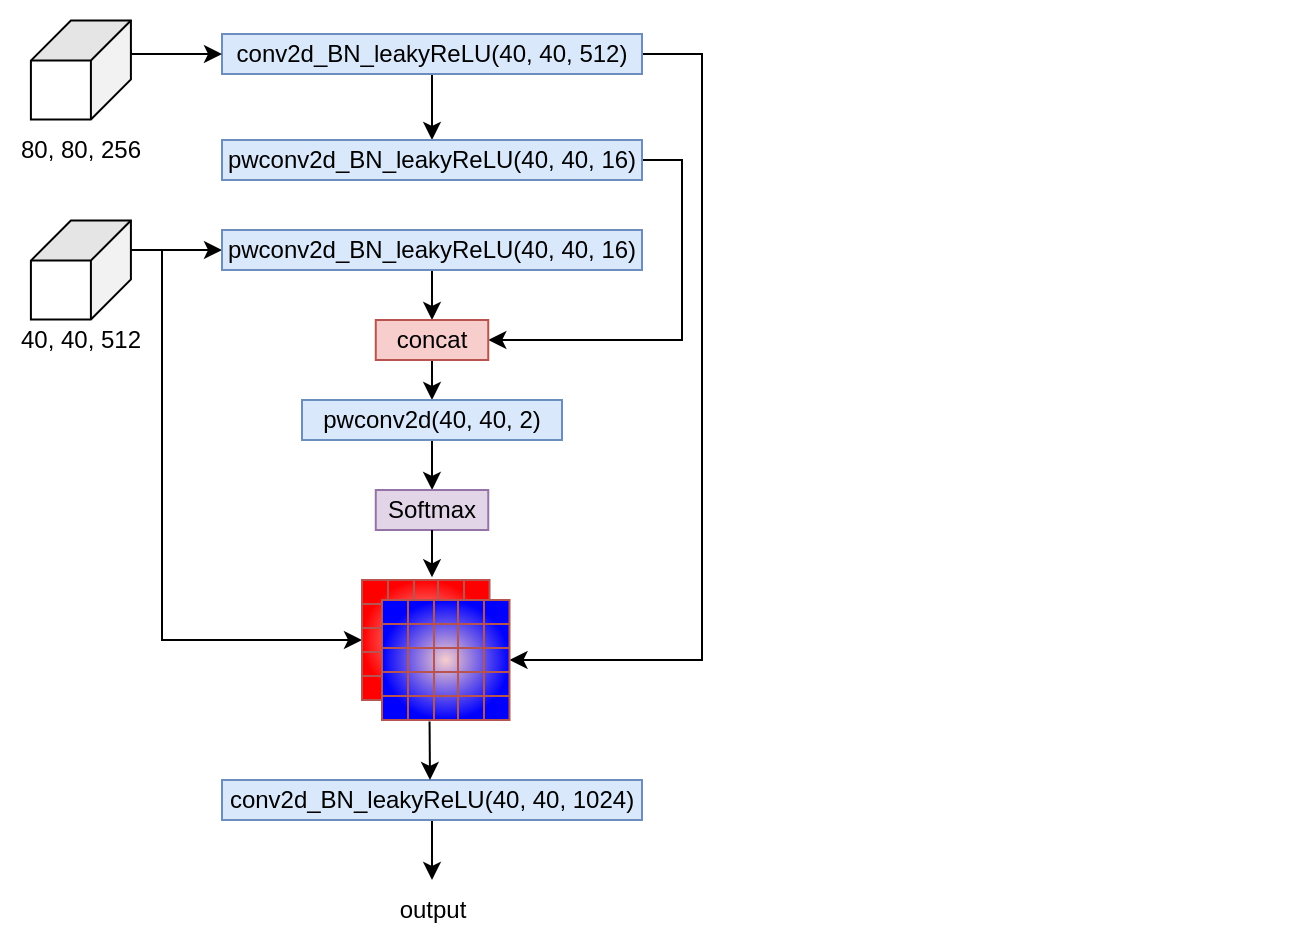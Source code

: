 <mxfile version="22.1.11" type="github">
  <diagram name="第 1 页" id="hDoahNwqy_S9Exu6cREB">
    <mxGraphModel dx="1670" dy="933" grid="1" gridSize="10" guides="1" tooltips="1" connect="1" arrows="1" fold="1" page="1" pageScale="1" pageWidth="827" pageHeight="1169" math="0" shadow="0">
      <root>
        <mxCell id="0" />
        <mxCell id="1" parent="0" />
        <mxCell id="ioGgBvObvTV-smioKkR5-23" value="" style="edgeStyle=orthogonalEdgeStyle;rounded=0;orthogonalLoop=1;jettySize=auto;html=1;" edge="1" parent="1" source="ioGgBvObvTV-smioKkR5-3" target="ioGgBvObvTV-smioKkR5-22">
          <mxGeometry relative="1" as="geometry" />
        </mxCell>
        <mxCell id="ioGgBvObvTV-smioKkR5-223" style="edgeStyle=orthogonalEdgeStyle;rounded=0;orthogonalLoop=1;jettySize=auto;html=1;exitX=1;exitY=0.5;exitDx=0;exitDy=0;entryX=1;entryY=0.5;entryDx=0;entryDy=0;" edge="1" parent="1" source="ioGgBvObvTV-smioKkR5-3" target="ioGgBvObvTV-smioKkR5-66">
          <mxGeometry relative="1" as="geometry">
            <Array as="points">
              <mxPoint x="450" y="367" />
              <mxPoint x="450" y="670" />
            </Array>
          </mxGeometry>
        </mxCell>
        <mxCell id="ioGgBvObvTV-smioKkR5-3" value="conv2d_BN_leakyReLU(40, 40, 512)" style="rounded=0;whiteSpace=wrap;html=1;fillColor=#dae8fc;strokeColor=#6c8ebf;" vertex="1" parent="1">
          <mxGeometry x="210" y="357" width="210" height="20" as="geometry" />
        </mxCell>
        <mxCell id="ioGgBvObvTV-smioKkR5-224" style="edgeStyle=orthogonalEdgeStyle;rounded=0;orthogonalLoop=1;jettySize=auto;html=1;exitX=0;exitY=0;exitDx=14.725;exitDy=0;exitPerimeter=0;entryX=0;entryY=0.5;entryDx=0;entryDy=0;" edge="1" parent="1" source="ioGgBvObvTV-smioKkR5-12" target="ioGgBvObvTV-smioKkR5-3">
          <mxGeometry relative="1" as="geometry">
            <Array as="points">
              <mxPoint x="165" y="367" />
            </Array>
          </mxGeometry>
        </mxCell>
        <mxCell id="ioGgBvObvTV-smioKkR5-12" value="" style="shape=cube;whiteSpace=wrap;html=1;boundedLbl=1;backgroundOutline=1;darkOpacity=0.05;darkOpacity2=0.1;size=20;rotation=90;" vertex="1" parent="1">
          <mxGeometry x="114.73" y="350" width="49.45" height="50" as="geometry" />
        </mxCell>
        <mxCell id="ioGgBvObvTV-smioKkR5-217" style="edgeStyle=orthogonalEdgeStyle;rounded=0;orthogonalLoop=1;jettySize=auto;html=1;exitX=0;exitY=0;exitDx=14.725;exitDy=0;exitPerimeter=0;entryX=0;entryY=0.5;entryDx=0;entryDy=0;" edge="1" parent="1" source="ioGgBvObvTV-smioKkR5-13" target="ioGgBvObvTV-smioKkR5-20">
          <mxGeometry relative="1" as="geometry" />
        </mxCell>
        <mxCell id="ioGgBvObvTV-smioKkR5-220" style="edgeStyle=orthogonalEdgeStyle;rounded=0;orthogonalLoop=1;jettySize=auto;html=1;exitX=0;exitY=0;exitDx=14.725;exitDy=0;exitPerimeter=0;entryX=0;entryY=0.5;entryDx=0;entryDy=0;" edge="1" parent="1" source="ioGgBvObvTV-smioKkR5-13" target="ioGgBvObvTV-smioKkR5-138">
          <mxGeometry relative="1" as="geometry">
            <Array as="points">
              <mxPoint x="180" y="465" />
              <mxPoint x="180" y="660" />
            </Array>
          </mxGeometry>
        </mxCell>
        <mxCell id="ioGgBvObvTV-smioKkR5-13" value="" style="shape=cube;whiteSpace=wrap;html=1;boundedLbl=1;backgroundOutline=1;darkOpacity=0.05;darkOpacity2=0.1;size=20;rotation=90;" vertex="1" parent="1">
          <mxGeometry x="114.73" y="450" width="49.45" height="50" as="geometry" />
        </mxCell>
        <mxCell id="ioGgBvObvTV-smioKkR5-16" value="80, 80, 256" style="text;html=1;align=center;verticalAlign=middle;resizable=0;points=[];autosize=1;strokeColor=none;fillColor=none;" vertex="1" parent="1">
          <mxGeometry x="99.46" y="400" width="80" height="30" as="geometry" />
        </mxCell>
        <mxCell id="ioGgBvObvTV-smioKkR5-17" value="40, 40, 512" style="text;html=1;align=center;verticalAlign=middle;resizable=0;points=[];autosize=1;strokeColor=none;fillColor=none;" vertex="1" parent="1">
          <mxGeometry x="99.46" y="495" width="80" height="30" as="geometry" />
        </mxCell>
        <mxCell id="ioGgBvObvTV-smioKkR5-208" style="edgeStyle=orthogonalEdgeStyle;rounded=0;orthogonalLoop=1;jettySize=auto;html=1;exitX=0.5;exitY=1;exitDx=0;exitDy=0;entryX=0.5;entryY=0;entryDx=0;entryDy=0;" edge="1" parent="1" source="ioGgBvObvTV-smioKkR5-20" target="ioGgBvObvTV-smioKkR5-24">
          <mxGeometry relative="1" as="geometry" />
        </mxCell>
        <mxCell id="ioGgBvObvTV-smioKkR5-20" value="pwconv2d_BN_leakyReLU(40, 40, 16)" style="rounded=0;whiteSpace=wrap;html=1;fillColor=#dae8fc;strokeColor=#6c8ebf;" vertex="1" parent="1">
          <mxGeometry x="210" y="455" width="210" height="20" as="geometry" />
        </mxCell>
        <mxCell id="ioGgBvObvTV-smioKkR5-218" style="edgeStyle=orthogonalEdgeStyle;rounded=0;orthogonalLoop=1;jettySize=auto;html=1;exitX=1;exitY=0.5;exitDx=0;exitDy=0;entryX=1;entryY=0.5;entryDx=0;entryDy=0;" edge="1" parent="1" source="ioGgBvObvTV-smioKkR5-22" target="ioGgBvObvTV-smioKkR5-24">
          <mxGeometry relative="1" as="geometry" />
        </mxCell>
        <mxCell id="ioGgBvObvTV-smioKkR5-22" value="pwconv2d_BN_leakyReLU(40, 40, 16)" style="rounded=0;whiteSpace=wrap;html=1;fillColor=#dae8fc;strokeColor=#6c8ebf;" vertex="1" parent="1">
          <mxGeometry x="210" y="410" width="210" height="20" as="geometry" />
        </mxCell>
        <mxCell id="ioGgBvObvTV-smioKkR5-209" style="edgeStyle=orthogonalEdgeStyle;rounded=0;orthogonalLoop=1;jettySize=auto;html=1;exitX=0.5;exitY=1;exitDx=0;exitDy=0;entryX=0.5;entryY=0;entryDx=0;entryDy=0;" edge="1" parent="1" source="ioGgBvObvTV-smioKkR5-24" target="ioGgBvObvTV-smioKkR5-27">
          <mxGeometry relative="1" as="geometry" />
        </mxCell>
        <mxCell id="ioGgBvObvTV-smioKkR5-24" value="concat" style="rounded=0;whiteSpace=wrap;html=1;fillColor=#f8cecc;strokeColor=#b85450;" vertex="1" parent="1">
          <mxGeometry x="286.88" y="500" width="56.25" height="20" as="geometry" />
        </mxCell>
        <mxCell id="ioGgBvObvTV-smioKkR5-211" value="" style="edgeStyle=orthogonalEdgeStyle;rounded=0;orthogonalLoop=1;jettySize=auto;html=1;" edge="1" parent="1" source="ioGgBvObvTV-smioKkR5-27" target="ioGgBvObvTV-smioKkR5-204">
          <mxGeometry relative="1" as="geometry" />
        </mxCell>
        <mxCell id="ioGgBvObvTV-smioKkR5-27" value="pwconv2d(40, 40, 2)" style="rounded=0;whiteSpace=wrap;html=1;fillColor=#dae8fc;strokeColor=#6c8ebf;" vertex="1" parent="1">
          <mxGeometry x="250" y="540" width="130" height="20" as="geometry" />
        </mxCell>
        <mxCell id="ioGgBvObvTV-smioKkR5-189" value="" style="group" vertex="1" connectable="0" parent="1">
          <mxGeometry x="670" y="340" width="73.75" height="70" as="geometry" />
        </mxCell>
        <mxCell id="ioGgBvObvTV-smioKkR5-125" value="" style="shape=table;startSize=0;container=1;collapsible=0;childLayout=tableLayout;fillColor=#f8cecc;gradientColor=#FF0000;strokeColor=#b85450;gradientDirection=radial;" vertex="1" parent="ioGgBvObvTV-smioKkR5-189">
          <mxGeometry x="-390" y="290" width="63.75" height="60" as="geometry" />
        </mxCell>
        <mxCell id="ioGgBvObvTV-smioKkR5-126" value="" style="shape=tableRow;horizontal=0;startSize=0;swimlaneHead=0;swimlaneBody=0;strokeColor=inherit;top=0;left=0;bottom=0;right=0;collapsible=0;dropTarget=0;fillColor=none;points=[[0,0.5],[1,0.5]];portConstraint=eastwest;" vertex="1" parent="ioGgBvObvTV-smioKkR5-125">
          <mxGeometry width="63.75" height="12" as="geometry" />
        </mxCell>
        <mxCell id="ioGgBvObvTV-smioKkR5-127" value="" style="shape=partialRectangle;html=1;whiteSpace=wrap;connectable=0;strokeColor=inherit;overflow=hidden;fillColor=none;top=0;left=0;bottom=0;right=0;pointerEvents=1;opacity=50;" vertex="1" parent="ioGgBvObvTV-smioKkR5-126">
          <mxGeometry width="13" height="12" as="geometry">
            <mxRectangle width="13" height="12" as="alternateBounds" />
          </mxGeometry>
        </mxCell>
        <mxCell id="ioGgBvObvTV-smioKkR5-128" value="" style="shape=partialRectangle;html=1;whiteSpace=wrap;connectable=0;strokeColor=inherit;overflow=hidden;fillColor=none;top=0;left=0;bottom=0;right=0;pointerEvents=1;" vertex="1" parent="ioGgBvObvTV-smioKkR5-126">
          <mxGeometry x="13" width="13" height="12" as="geometry">
            <mxRectangle width="13" height="12" as="alternateBounds" />
          </mxGeometry>
        </mxCell>
        <mxCell id="ioGgBvObvTV-smioKkR5-129" value="" style="shape=partialRectangle;html=1;whiteSpace=wrap;connectable=0;strokeColor=inherit;overflow=hidden;fillColor=none;top=0;left=0;bottom=0;right=0;pointerEvents=1;" vertex="1" parent="ioGgBvObvTV-smioKkR5-126">
          <mxGeometry x="26" width="12" height="12" as="geometry">
            <mxRectangle width="12" height="12" as="alternateBounds" />
          </mxGeometry>
        </mxCell>
        <mxCell id="ioGgBvObvTV-smioKkR5-130" value="" style="shape=partialRectangle;html=1;whiteSpace=wrap;connectable=0;strokeColor=inherit;overflow=hidden;fillColor=none;top=0;left=0;bottom=0;right=0;pointerEvents=1;" vertex="1" parent="ioGgBvObvTV-smioKkR5-126">
          <mxGeometry x="38" width="13" height="12" as="geometry">
            <mxRectangle width="13" height="12" as="alternateBounds" />
          </mxGeometry>
        </mxCell>
        <mxCell id="ioGgBvObvTV-smioKkR5-131" value="" style="shape=partialRectangle;html=1;whiteSpace=wrap;connectable=0;strokeColor=inherit;overflow=hidden;fillColor=none;top=0;left=0;bottom=0;right=0;pointerEvents=1;" vertex="1" parent="ioGgBvObvTV-smioKkR5-126">
          <mxGeometry x="51" width="13" height="12" as="geometry">
            <mxRectangle width="13" height="12" as="alternateBounds" />
          </mxGeometry>
        </mxCell>
        <mxCell id="ioGgBvObvTV-smioKkR5-132" value="" style="shape=tableRow;horizontal=0;startSize=0;swimlaneHead=0;swimlaneBody=0;strokeColor=inherit;top=0;left=0;bottom=0;right=0;collapsible=0;dropTarget=0;fillColor=none;points=[[0,0.5],[1,0.5]];portConstraint=eastwest;" vertex="1" parent="ioGgBvObvTV-smioKkR5-125">
          <mxGeometry y="12" width="63.75" height="12" as="geometry" />
        </mxCell>
        <mxCell id="ioGgBvObvTV-smioKkR5-133" value="" style="shape=partialRectangle;html=1;whiteSpace=wrap;connectable=0;strokeColor=inherit;overflow=hidden;fillColor=none;top=0;left=0;bottom=0;right=0;pointerEvents=1;" vertex="1" parent="ioGgBvObvTV-smioKkR5-132">
          <mxGeometry width="13" height="12" as="geometry">
            <mxRectangle width="13" height="12" as="alternateBounds" />
          </mxGeometry>
        </mxCell>
        <mxCell id="ioGgBvObvTV-smioKkR5-134" value="" style="shape=partialRectangle;html=1;whiteSpace=wrap;connectable=0;strokeColor=inherit;overflow=hidden;fillColor=none;top=0;left=0;bottom=0;right=0;pointerEvents=1;" vertex="1" parent="ioGgBvObvTV-smioKkR5-132">
          <mxGeometry x="13" width="13" height="12" as="geometry">
            <mxRectangle width="13" height="12" as="alternateBounds" />
          </mxGeometry>
        </mxCell>
        <mxCell id="ioGgBvObvTV-smioKkR5-135" value="" style="shape=partialRectangle;html=1;whiteSpace=wrap;connectable=0;strokeColor=inherit;overflow=hidden;fillColor=none;top=0;left=0;bottom=0;right=0;pointerEvents=1;" vertex="1" parent="ioGgBvObvTV-smioKkR5-132">
          <mxGeometry x="26" width="12" height="12" as="geometry">
            <mxRectangle width="12" height="12" as="alternateBounds" />
          </mxGeometry>
        </mxCell>
        <mxCell id="ioGgBvObvTV-smioKkR5-136" value="" style="shape=partialRectangle;html=1;whiteSpace=wrap;connectable=0;strokeColor=inherit;overflow=hidden;fillColor=none;top=0;left=0;bottom=0;right=0;pointerEvents=1;" vertex="1" parent="ioGgBvObvTV-smioKkR5-132">
          <mxGeometry x="38" width="13" height="12" as="geometry">
            <mxRectangle width="13" height="12" as="alternateBounds" />
          </mxGeometry>
        </mxCell>
        <mxCell id="ioGgBvObvTV-smioKkR5-137" value="" style="shape=partialRectangle;html=1;whiteSpace=wrap;connectable=0;strokeColor=inherit;overflow=hidden;fillColor=none;top=0;left=0;bottom=0;right=0;pointerEvents=1;" vertex="1" parent="ioGgBvObvTV-smioKkR5-132">
          <mxGeometry x="51" width="13" height="12" as="geometry">
            <mxRectangle width="13" height="12" as="alternateBounds" />
          </mxGeometry>
        </mxCell>
        <mxCell id="ioGgBvObvTV-smioKkR5-138" value="" style="shape=tableRow;horizontal=0;startSize=0;swimlaneHead=0;swimlaneBody=0;strokeColor=inherit;top=0;left=0;bottom=0;right=0;collapsible=0;dropTarget=0;fillColor=none;points=[[0,0.5],[1,0.5]];portConstraint=eastwest;" vertex="1" parent="ioGgBvObvTV-smioKkR5-125">
          <mxGeometry y="24" width="63.75" height="12" as="geometry" />
        </mxCell>
        <mxCell id="ioGgBvObvTV-smioKkR5-139" value="" style="shape=partialRectangle;html=1;whiteSpace=wrap;connectable=0;strokeColor=inherit;overflow=hidden;fillColor=none;top=0;left=0;bottom=0;right=0;pointerEvents=1;" vertex="1" parent="ioGgBvObvTV-smioKkR5-138">
          <mxGeometry width="13" height="12" as="geometry">
            <mxRectangle width="13" height="12" as="alternateBounds" />
          </mxGeometry>
        </mxCell>
        <mxCell id="ioGgBvObvTV-smioKkR5-140" value="" style="shape=partialRectangle;html=1;whiteSpace=wrap;connectable=0;strokeColor=inherit;overflow=hidden;fillColor=none;top=0;left=0;bottom=0;right=0;pointerEvents=1;" vertex="1" parent="ioGgBvObvTV-smioKkR5-138">
          <mxGeometry x="13" width="13" height="12" as="geometry">
            <mxRectangle width="13" height="12" as="alternateBounds" />
          </mxGeometry>
        </mxCell>
        <mxCell id="ioGgBvObvTV-smioKkR5-141" value="" style="shape=partialRectangle;html=1;whiteSpace=wrap;connectable=0;strokeColor=inherit;overflow=hidden;fillColor=none;top=0;left=0;bottom=0;right=0;pointerEvents=1;" vertex="1" parent="ioGgBvObvTV-smioKkR5-138">
          <mxGeometry x="26" width="12" height="12" as="geometry">
            <mxRectangle width="12" height="12" as="alternateBounds" />
          </mxGeometry>
        </mxCell>
        <mxCell id="ioGgBvObvTV-smioKkR5-142" value="" style="shape=partialRectangle;html=1;whiteSpace=wrap;connectable=0;strokeColor=inherit;overflow=hidden;fillColor=none;top=0;left=0;bottom=0;right=0;pointerEvents=1;" vertex="1" parent="ioGgBvObvTV-smioKkR5-138">
          <mxGeometry x="38" width="13" height="12" as="geometry">
            <mxRectangle width="13" height="12" as="alternateBounds" />
          </mxGeometry>
        </mxCell>
        <mxCell id="ioGgBvObvTV-smioKkR5-143" value="" style="shape=partialRectangle;html=1;whiteSpace=wrap;connectable=0;strokeColor=inherit;overflow=hidden;fillColor=none;top=0;left=0;bottom=0;right=0;pointerEvents=1;" vertex="1" parent="ioGgBvObvTV-smioKkR5-138">
          <mxGeometry x="51" width="13" height="12" as="geometry">
            <mxRectangle width="13" height="12" as="alternateBounds" />
          </mxGeometry>
        </mxCell>
        <mxCell id="ioGgBvObvTV-smioKkR5-144" value="" style="shape=tableRow;horizontal=0;startSize=0;swimlaneHead=0;swimlaneBody=0;strokeColor=inherit;top=0;left=0;bottom=0;right=0;collapsible=0;dropTarget=0;fillColor=none;points=[[0,0.5],[1,0.5]];portConstraint=eastwest;" vertex="1" parent="ioGgBvObvTV-smioKkR5-125">
          <mxGeometry y="36" width="63.75" height="12" as="geometry" />
        </mxCell>
        <mxCell id="ioGgBvObvTV-smioKkR5-145" value="" style="shape=partialRectangle;html=1;whiteSpace=wrap;connectable=0;strokeColor=inherit;overflow=hidden;fillColor=none;top=0;left=0;bottom=0;right=0;pointerEvents=1;" vertex="1" parent="ioGgBvObvTV-smioKkR5-144">
          <mxGeometry width="13" height="12" as="geometry">
            <mxRectangle width="13" height="12" as="alternateBounds" />
          </mxGeometry>
        </mxCell>
        <mxCell id="ioGgBvObvTV-smioKkR5-146" value="" style="shape=partialRectangle;html=1;whiteSpace=wrap;connectable=0;strokeColor=inherit;overflow=hidden;fillColor=none;top=0;left=0;bottom=0;right=0;pointerEvents=1;" vertex="1" parent="ioGgBvObvTV-smioKkR5-144">
          <mxGeometry x="13" width="13" height="12" as="geometry">
            <mxRectangle width="13" height="12" as="alternateBounds" />
          </mxGeometry>
        </mxCell>
        <mxCell id="ioGgBvObvTV-smioKkR5-147" value="" style="shape=partialRectangle;html=1;whiteSpace=wrap;connectable=0;strokeColor=inherit;overflow=hidden;fillColor=none;top=0;left=0;bottom=0;right=0;pointerEvents=1;" vertex="1" parent="ioGgBvObvTV-smioKkR5-144">
          <mxGeometry x="26" width="12" height="12" as="geometry">
            <mxRectangle width="12" height="12" as="alternateBounds" />
          </mxGeometry>
        </mxCell>
        <mxCell id="ioGgBvObvTV-smioKkR5-148" value="" style="shape=partialRectangle;html=1;whiteSpace=wrap;connectable=0;strokeColor=inherit;overflow=hidden;fillColor=none;top=0;left=0;bottom=0;right=0;pointerEvents=1;" vertex="1" parent="ioGgBvObvTV-smioKkR5-144">
          <mxGeometry x="38" width="13" height="12" as="geometry">
            <mxRectangle width="13" height="12" as="alternateBounds" />
          </mxGeometry>
        </mxCell>
        <mxCell id="ioGgBvObvTV-smioKkR5-149" value="" style="shape=partialRectangle;html=1;whiteSpace=wrap;connectable=0;strokeColor=inherit;overflow=hidden;fillColor=none;top=0;left=0;bottom=0;right=0;pointerEvents=1;" vertex="1" parent="ioGgBvObvTV-smioKkR5-144">
          <mxGeometry x="51" width="13" height="12" as="geometry">
            <mxRectangle width="13" height="12" as="alternateBounds" />
          </mxGeometry>
        </mxCell>
        <mxCell id="ioGgBvObvTV-smioKkR5-150" value="" style="shape=tableRow;horizontal=0;startSize=0;swimlaneHead=0;swimlaneBody=0;strokeColor=inherit;top=0;left=0;bottom=0;right=0;collapsible=0;dropTarget=0;fillColor=none;points=[[0,0.5],[1,0.5]];portConstraint=eastwest;" vertex="1" parent="ioGgBvObvTV-smioKkR5-125">
          <mxGeometry y="48" width="63.75" height="12" as="geometry" />
        </mxCell>
        <mxCell id="ioGgBvObvTV-smioKkR5-151" value="" style="shape=partialRectangle;html=1;whiteSpace=wrap;connectable=0;strokeColor=inherit;overflow=hidden;fillColor=none;top=0;left=0;bottom=0;right=0;pointerEvents=1;" vertex="1" parent="ioGgBvObvTV-smioKkR5-150">
          <mxGeometry width="13" height="12" as="geometry">
            <mxRectangle width="13" height="12" as="alternateBounds" />
          </mxGeometry>
        </mxCell>
        <mxCell id="ioGgBvObvTV-smioKkR5-152" value="" style="shape=partialRectangle;html=1;whiteSpace=wrap;connectable=0;strokeColor=inherit;overflow=hidden;fillColor=none;top=0;left=0;bottom=0;right=0;pointerEvents=1;" vertex="1" parent="ioGgBvObvTV-smioKkR5-150">
          <mxGeometry x="13" width="13" height="12" as="geometry">
            <mxRectangle width="13" height="12" as="alternateBounds" />
          </mxGeometry>
        </mxCell>
        <mxCell id="ioGgBvObvTV-smioKkR5-153" value="" style="shape=partialRectangle;html=1;whiteSpace=wrap;connectable=0;strokeColor=inherit;overflow=hidden;fillColor=none;top=0;left=0;bottom=0;right=0;pointerEvents=1;" vertex="1" parent="ioGgBvObvTV-smioKkR5-150">
          <mxGeometry x="26" width="12" height="12" as="geometry">
            <mxRectangle width="12" height="12" as="alternateBounds" />
          </mxGeometry>
        </mxCell>
        <mxCell id="ioGgBvObvTV-smioKkR5-154" value="" style="shape=partialRectangle;html=1;whiteSpace=wrap;connectable=0;strokeColor=inherit;overflow=hidden;fillColor=none;top=0;left=0;bottom=0;right=0;pointerEvents=1;" vertex="1" parent="ioGgBvObvTV-smioKkR5-150">
          <mxGeometry x="38" width="13" height="12" as="geometry">
            <mxRectangle width="13" height="12" as="alternateBounds" />
          </mxGeometry>
        </mxCell>
        <mxCell id="ioGgBvObvTV-smioKkR5-155" value="" style="shape=partialRectangle;html=1;whiteSpace=wrap;connectable=0;strokeColor=inherit;overflow=hidden;fillColor=none;top=0;left=0;bottom=0;right=0;pointerEvents=1;" vertex="1" parent="ioGgBvObvTV-smioKkR5-150">
          <mxGeometry x="51" width="13" height="12" as="geometry">
            <mxRectangle width="13" height="12" as="alternateBounds" />
          </mxGeometry>
        </mxCell>
        <mxCell id="ioGgBvObvTV-smioKkR5-188" value="" style="group" vertex="1" connectable="0" parent="ioGgBvObvTV-smioKkR5-189">
          <mxGeometry x="-380" y="300" width="63.75" height="60" as="geometry" />
        </mxCell>
        <mxCell id="ioGgBvObvTV-smioKkR5-186" value="" style="whiteSpace=wrap;html=1;aspect=fixed;" vertex="1" parent="ioGgBvObvTV-smioKkR5-188">
          <mxGeometry width="60" height="60" as="geometry" />
        </mxCell>
        <mxCell id="ioGgBvObvTV-smioKkR5-53" value="" style="shape=table;startSize=0;container=1;collapsible=0;childLayout=tableLayout;fillColor=#f8cecc;gradientColor=#0000FF;strokeColor=#b85450;gradientDirection=radial;swimlaneFillColor=none;" vertex="1" parent="ioGgBvObvTV-smioKkR5-188">
          <mxGeometry width="63.75" height="60" as="geometry" />
        </mxCell>
        <mxCell id="ioGgBvObvTV-smioKkR5-54" value="" style="shape=tableRow;horizontal=0;startSize=0;swimlaneHead=0;swimlaneBody=0;strokeColor=inherit;top=0;left=0;bottom=0;right=0;collapsible=0;dropTarget=0;fillColor=none;points=[[0,0.5],[1,0.5]];portConstraint=eastwest;" vertex="1" parent="ioGgBvObvTV-smioKkR5-53">
          <mxGeometry width="63.75" height="12" as="geometry" />
        </mxCell>
        <mxCell id="ioGgBvObvTV-smioKkR5-55" value="" style="shape=partialRectangle;html=1;whiteSpace=wrap;connectable=0;strokeColor=inherit;overflow=hidden;fillColor=none;top=0;left=0;bottom=0;right=0;pointerEvents=1;" vertex="1" parent="ioGgBvObvTV-smioKkR5-54">
          <mxGeometry width="13" height="12" as="geometry">
            <mxRectangle width="13" height="12" as="alternateBounds" />
          </mxGeometry>
        </mxCell>
        <mxCell id="ioGgBvObvTV-smioKkR5-56" value="" style="shape=partialRectangle;html=1;whiteSpace=wrap;connectable=0;strokeColor=inherit;overflow=hidden;fillColor=none;top=0;left=0;bottom=0;right=0;pointerEvents=1;" vertex="1" parent="ioGgBvObvTV-smioKkR5-54">
          <mxGeometry x="13" width="13" height="12" as="geometry">
            <mxRectangle width="13" height="12" as="alternateBounds" />
          </mxGeometry>
        </mxCell>
        <mxCell id="ioGgBvObvTV-smioKkR5-57" value="" style="shape=partialRectangle;html=1;whiteSpace=wrap;connectable=0;strokeColor=inherit;overflow=hidden;fillColor=none;top=0;left=0;bottom=0;right=0;pointerEvents=1;" vertex="1" parent="ioGgBvObvTV-smioKkR5-54">
          <mxGeometry x="26" width="12" height="12" as="geometry">
            <mxRectangle width="12" height="12" as="alternateBounds" />
          </mxGeometry>
        </mxCell>
        <mxCell id="ioGgBvObvTV-smioKkR5-58" value="" style="shape=partialRectangle;html=1;whiteSpace=wrap;connectable=0;strokeColor=inherit;overflow=hidden;fillColor=none;top=0;left=0;bottom=0;right=0;pointerEvents=1;" vertex="1" parent="ioGgBvObvTV-smioKkR5-54">
          <mxGeometry x="38" width="13" height="12" as="geometry">
            <mxRectangle width="13" height="12" as="alternateBounds" />
          </mxGeometry>
        </mxCell>
        <mxCell id="ioGgBvObvTV-smioKkR5-59" value="" style="shape=partialRectangle;html=1;whiteSpace=wrap;connectable=0;strokeColor=inherit;overflow=hidden;fillColor=none;top=0;left=0;bottom=0;right=0;pointerEvents=1;" vertex="1" parent="ioGgBvObvTV-smioKkR5-54">
          <mxGeometry x="51" width="13" height="12" as="geometry">
            <mxRectangle width="13" height="12" as="alternateBounds" />
          </mxGeometry>
        </mxCell>
        <mxCell id="ioGgBvObvTV-smioKkR5-60" value="" style="shape=tableRow;horizontal=0;startSize=0;swimlaneHead=0;swimlaneBody=0;strokeColor=inherit;top=0;left=0;bottom=0;right=0;collapsible=0;dropTarget=0;fillColor=none;points=[[0,0.5],[1,0.5]];portConstraint=eastwest;" vertex="1" parent="ioGgBvObvTV-smioKkR5-53">
          <mxGeometry y="12" width="63.75" height="12" as="geometry" />
        </mxCell>
        <mxCell id="ioGgBvObvTV-smioKkR5-61" value="" style="shape=partialRectangle;html=1;whiteSpace=wrap;connectable=0;strokeColor=inherit;overflow=hidden;fillColor=none;top=0;left=0;bottom=0;right=0;pointerEvents=1;opacity=60;" vertex="1" parent="ioGgBvObvTV-smioKkR5-60">
          <mxGeometry width="13" height="12" as="geometry">
            <mxRectangle width="13" height="12" as="alternateBounds" />
          </mxGeometry>
        </mxCell>
        <mxCell id="ioGgBvObvTV-smioKkR5-62" value="" style="shape=partialRectangle;html=1;whiteSpace=wrap;connectable=0;strokeColor=inherit;overflow=hidden;fillColor=none;top=0;left=0;bottom=0;right=0;pointerEvents=1;" vertex="1" parent="ioGgBvObvTV-smioKkR5-60">
          <mxGeometry x="13" width="13" height="12" as="geometry">
            <mxRectangle width="13" height="12" as="alternateBounds" />
          </mxGeometry>
        </mxCell>
        <mxCell id="ioGgBvObvTV-smioKkR5-63" value="" style="shape=partialRectangle;html=1;whiteSpace=wrap;connectable=0;strokeColor=inherit;overflow=hidden;fillColor=none;top=0;left=0;bottom=0;right=0;pointerEvents=1;" vertex="1" parent="ioGgBvObvTV-smioKkR5-60">
          <mxGeometry x="26" width="12" height="12" as="geometry">
            <mxRectangle width="12" height="12" as="alternateBounds" />
          </mxGeometry>
        </mxCell>
        <mxCell id="ioGgBvObvTV-smioKkR5-64" value="" style="shape=partialRectangle;html=1;whiteSpace=wrap;connectable=0;strokeColor=inherit;overflow=hidden;fillColor=none;top=0;left=0;bottom=0;right=0;pointerEvents=1;" vertex="1" parent="ioGgBvObvTV-smioKkR5-60">
          <mxGeometry x="38" width="13" height="12" as="geometry">
            <mxRectangle width="13" height="12" as="alternateBounds" />
          </mxGeometry>
        </mxCell>
        <mxCell id="ioGgBvObvTV-smioKkR5-65" value="" style="shape=partialRectangle;html=1;whiteSpace=wrap;connectable=0;strokeColor=inherit;overflow=hidden;fillColor=none;top=0;left=0;bottom=0;right=0;pointerEvents=1;" vertex="1" parent="ioGgBvObvTV-smioKkR5-60">
          <mxGeometry x="51" width="13" height="12" as="geometry">
            <mxRectangle width="13" height="12" as="alternateBounds" />
          </mxGeometry>
        </mxCell>
        <mxCell id="ioGgBvObvTV-smioKkR5-66" value="" style="shape=tableRow;horizontal=0;startSize=0;swimlaneHead=0;swimlaneBody=0;strokeColor=inherit;top=0;left=0;bottom=0;right=0;collapsible=0;dropTarget=0;fillColor=none;points=[[0,0.5],[1,0.5]];portConstraint=eastwest;" vertex="1" parent="ioGgBvObvTV-smioKkR5-53">
          <mxGeometry y="24" width="63.75" height="12" as="geometry" />
        </mxCell>
        <mxCell id="ioGgBvObvTV-smioKkR5-67" value="" style="shape=partialRectangle;html=1;whiteSpace=wrap;connectable=0;strokeColor=inherit;overflow=hidden;fillColor=none;top=0;left=0;bottom=0;right=0;pointerEvents=1;" vertex="1" parent="ioGgBvObvTV-smioKkR5-66">
          <mxGeometry width="13" height="12" as="geometry">
            <mxRectangle width="13" height="12" as="alternateBounds" />
          </mxGeometry>
        </mxCell>
        <mxCell id="ioGgBvObvTV-smioKkR5-68" value="" style="shape=partialRectangle;html=1;whiteSpace=wrap;connectable=0;strokeColor=inherit;overflow=hidden;fillColor=none;top=0;left=0;bottom=0;right=0;pointerEvents=1;" vertex="1" parent="ioGgBvObvTV-smioKkR5-66">
          <mxGeometry x="13" width="13" height="12" as="geometry">
            <mxRectangle width="13" height="12" as="alternateBounds" />
          </mxGeometry>
        </mxCell>
        <mxCell id="ioGgBvObvTV-smioKkR5-69" value="" style="shape=partialRectangle;html=1;whiteSpace=wrap;connectable=0;strokeColor=inherit;overflow=hidden;fillColor=none;top=0;left=0;bottom=0;right=0;pointerEvents=1;" vertex="1" parent="ioGgBvObvTV-smioKkR5-66">
          <mxGeometry x="26" width="12" height="12" as="geometry">
            <mxRectangle width="12" height="12" as="alternateBounds" />
          </mxGeometry>
        </mxCell>
        <mxCell id="ioGgBvObvTV-smioKkR5-70" value="" style="shape=partialRectangle;html=1;whiteSpace=wrap;connectable=0;strokeColor=inherit;overflow=hidden;fillColor=none;top=0;left=0;bottom=0;right=0;pointerEvents=1;" vertex="1" parent="ioGgBvObvTV-smioKkR5-66">
          <mxGeometry x="38" width="13" height="12" as="geometry">
            <mxRectangle width="13" height="12" as="alternateBounds" />
          </mxGeometry>
        </mxCell>
        <mxCell id="ioGgBvObvTV-smioKkR5-71" value="" style="shape=partialRectangle;html=1;whiteSpace=wrap;connectable=0;strokeColor=inherit;overflow=hidden;fillColor=none;top=0;left=0;bottom=0;right=0;pointerEvents=1;" vertex="1" parent="ioGgBvObvTV-smioKkR5-66">
          <mxGeometry x="51" width="13" height="12" as="geometry">
            <mxRectangle width="13" height="12" as="alternateBounds" />
          </mxGeometry>
        </mxCell>
        <mxCell id="ioGgBvObvTV-smioKkR5-72" value="" style="shape=tableRow;horizontal=0;startSize=0;swimlaneHead=0;swimlaneBody=0;strokeColor=inherit;top=0;left=0;bottom=0;right=0;collapsible=0;dropTarget=0;fillColor=none;points=[[0,0.5],[1,0.5]];portConstraint=eastwest;" vertex="1" parent="ioGgBvObvTV-smioKkR5-53">
          <mxGeometry y="36" width="63.75" height="12" as="geometry" />
        </mxCell>
        <mxCell id="ioGgBvObvTV-smioKkR5-73" value="" style="shape=partialRectangle;html=1;whiteSpace=wrap;connectable=0;strokeColor=inherit;overflow=hidden;fillColor=none;top=0;left=0;bottom=0;right=0;pointerEvents=1;" vertex="1" parent="ioGgBvObvTV-smioKkR5-72">
          <mxGeometry width="13" height="12" as="geometry">
            <mxRectangle width="13" height="12" as="alternateBounds" />
          </mxGeometry>
        </mxCell>
        <mxCell id="ioGgBvObvTV-smioKkR5-74" value="" style="shape=partialRectangle;html=1;whiteSpace=wrap;connectable=0;strokeColor=inherit;overflow=hidden;fillColor=none;top=0;left=0;bottom=0;right=0;pointerEvents=1;" vertex="1" parent="ioGgBvObvTV-smioKkR5-72">
          <mxGeometry x="13" width="13" height="12" as="geometry">
            <mxRectangle width="13" height="12" as="alternateBounds" />
          </mxGeometry>
        </mxCell>
        <mxCell id="ioGgBvObvTV-smioKkR5-75" value="" style="shape=partialRectangle;html=1;whiteSpace=wrap;connectable=0;strokeColor=inherit;overflow=hidden;fillColor=none;top=0;left=0;bottom=0;right=0;pointerEvents=1;" vertex="1" parent="ioGgBvObvTV-smioKkR5-72">
          <mxGeometry x="26" width="12" height="12" as="geometry">
            <mxRectangle width="12" height="12" as="alternateBounds" />
          </mxGeometry>
        </mxCell>
        <mxCell id="ioGgBvObvTV-smioKkR5-76" value="" style="shape=partialRectangle;html=1;whiteSpace=wrap;connectable=0;strokeColor=inherit;overflow=hidden;fillColor=none;top=0;left=0;bottom=0;right=0;pointerEvents=1;" vertex="1" parent="ioGgBvObvTV-smioKkR5-72">
          <mxGeometry x="38" width="13" height="12" as="geometry">
            <mxRectangle width="13" height="12" as="alternateBounds" />
          </mxGeometry>
        </mxCell>
        <mxCell id="ioGgBvObvTV-smioKkR5-77" value="" style="shape=partialRectangle;html=1;whiteSpace=wrap;connectable=0;strokeColor=inherit;overflow=hidden;fillColor=none;top=0;left=0;bottom=0;right=0;pointerEvents=1;" vertex="1" parent="ioGgBvObvTV-smioKkR5-72">
          <mxGeometry x="51" width="13" height="12" as="geometry">
            <mxRectangle width="13" height="12" as="alternateBounds" />
          </mxGeometry>
        </mxCell>
        <mxCell id="ioGgBvObvTV-smioKkR5-78" value="" style="shape=tableRow;horizontal=0;startSize=0;swimlaneHead=0;swimlaneBody=0;strokeColor=inherit;top=0;left=0;bottom=0;right=0;collapsible=0;dropTarget=0;fillColor=none;points=[[0,0.5],[1,0.5]];portConstraint=eastwest;" vertex="1" parent="ioGgBvObvTV-smioKkR5-53">
          <mxGeometry y="48" width="63.75" height="12" as="geometry" />
        </mxCell>
        <mxCell id="ioGgBvObvTV-smioKkR5-79" value="" style="shape=partialRectangle;html=1;whiteSpace=wrap;connectable=0;strokeColor=inherit;overflow=hidden;fillColor=none;top=0;left=0;bottom=0;right=0;pointerEvents=1;" vertex="1" parent="ioGgBvObvTV-smioKkR5-78">
          <mxGeometry width="13" height="12" as="geometry">
            <mxRectangle width="13" height="12" as="alternateBounds" />
          </mxGeometry>
        </mxCell>
        <mxCell id="ioGgBvObvTV-smioKkR5-80" value="" style="shape=partialRectangle;html=1;whiteSpace=wrap;connectable=0;strokeColor=inherit;overflow=hidden;fillColor=none;top=0;left=0;bottom=0;right=0;pointerEvents=1;" vertex="1" parent="ioGgBvObvTV-smioKkR5-78">
          <mxGeometry x="13" width="13" height="12" as="geometry">
            <mxRectangle width="13" height="12" as="alternateBounds" />
          </mxGeometry>
        </mxCell>
        <mxCell id="ioGgBvObvTV-smioKkR5-81" value="" style="shape=partialRectangle;html=1;whiteSpace=wrap;connectable=0;strokeColor=inherit;overflow=hidden;fillColor=none;top=0;left=0;bottom=0;right=0;pointerEvents=1;" vertex="1" parent="ioGgBvObvTV-smioKkR5-78">
          <mxGeometry x="26" width="12" height="12" as="geometry">
            <mxRectangle width="12" height="12" as="alternateBounds" />
          </mxGeometry>
        </mxCell>
        <mxCell id="ioGgBvObvTV-smioKkR5-82" value="" style="shape=partialRectangle;html=1;whiteSpace=wrap;connectable=0;strokeColor=inherit;overflow=hidden;fillColor=none;top=0;left=0;bottom=0;right=0;pointerEvents=1;" vertex="1" parent="ioGgBvObvTV-smioKkR5-78">
          <mxGeometry x="38" width="13" height="12" as="geometry">
            <mxRectangle width="13" height="12" as="alternateBounds" />
          </mxGeometry>
        </mxCell>
        <mxCell id="ioGgBvObvTV-smioKkR5-83" value="" style="shape=partialRectangle;html=1;whiteSpace=wrap;connectable=0;strokeColor=inherit;overflow=hidden;fillColor=none;top=0;left=0;bottom=0;right=0;pointerEvents=1;" vertex="1" parent="ioGgBvObvTV-smioKkR5-78">
          <mxGeometry x="51" width="13" height="12" as="geometry">
            <mxRectangle width="13" height="12" as="alternateBounds" />
          </mxGeometry>
        </mxCell>
        <mxCell id="ioGgBvObvTV-smioKkR5-204" value="Softmax" style="rounded=0;whiteSpace=wrap;html=1;fillColor=#e1d5e7;strokeColor=#9673a6;" vertex="1" parent="1">
          <mxGeometry x="286.88" y="585" width="56.25" height="20" as="geometry" />
        </mxCell>
        <mxCell id="ioGgBvObvTV-smioKkR5-222" style="edgeStyle=orthogonalEdgeStyle;rounded=0;orthogonalLoop=1;jettySize=auto;html=1;exitX=0.5;exitY=1;exitDx=0;exitDy=0;entryX=0.549;entryY=-0.111;entryDx=0;entryDy=0;entryPerimeter=0;" edge="1" parent="1" source="ioGgBvObvTV-smioKkR5-204" target="ioGgBvObvTV-smioKkR5-126">
          <mxGeometry relative="1" as="geometry" />
        </mxCell>
        <mxCell id="ioGgBvObvTV-smioKkR5-230" style="edgeStyle=orthogonalEdgeStyle;rounded=0;orthogonalLoop=1;jettySize=auto;html=1;exitX=0.5;exitY=1;exitDx=0;exitDy=0;" edge="1" parent="1" source="ioGgBvObvTV-smioKkR5-225">
          <mxGeometry relative="1" as="geometry">
            <mxPoint x="315" y="780" as="targetPoint" />
          </mxGeometry>
        </mxCell>
        <mxCell id="ioGgBvObvTV-smioKkR5-225" value="conv2d_BN_leakyReLU(40, 40, 1024)" style="rounded=0;whiteSpace=wrap;html=1;fillColor=#dae8fc;strokeColor=#6c8ebf;" vertex="1" parent="1">
          <mxGeometry x="210" y="730" width="210" height="20" as="geometry" />
        </mxCell>
        <mxCell id="ioGgBvObvTV-smioKkR5-229" value="" style="endArrow=classic;html=1;rounded=0;exitX=0.373;exitY=1.063;exitDx=0;exitDy=0;exitPerimeter=0;" edge="1" parent="1" source="ioGgBvObvTV-smioKkR5-78">
          <mxGeometry width="50" height="50" relative="1" as="geometry">
            <mxPoint x="400" y="610" as="sourcePoint" />
            <mxPoint x="314" y="730" as="targetPoint" />
          </mxGeometry>
        </mxCell>
        <mxCell id="ioGgBvObvTV-smioKkR5-231" value="output" style="text;html=1;align=center;verticalAlign=middle;resizable=0;points=[];autosize=1;strokeColor=none;fillColor=none;" vertex="1" parent="1">
          <mxGeometry x="285" y="780" width="60" height="30" as="geometry" />
        </mxCell>
      </root>
    </mxGraphModel>
  </diagram>
</mxfile>

